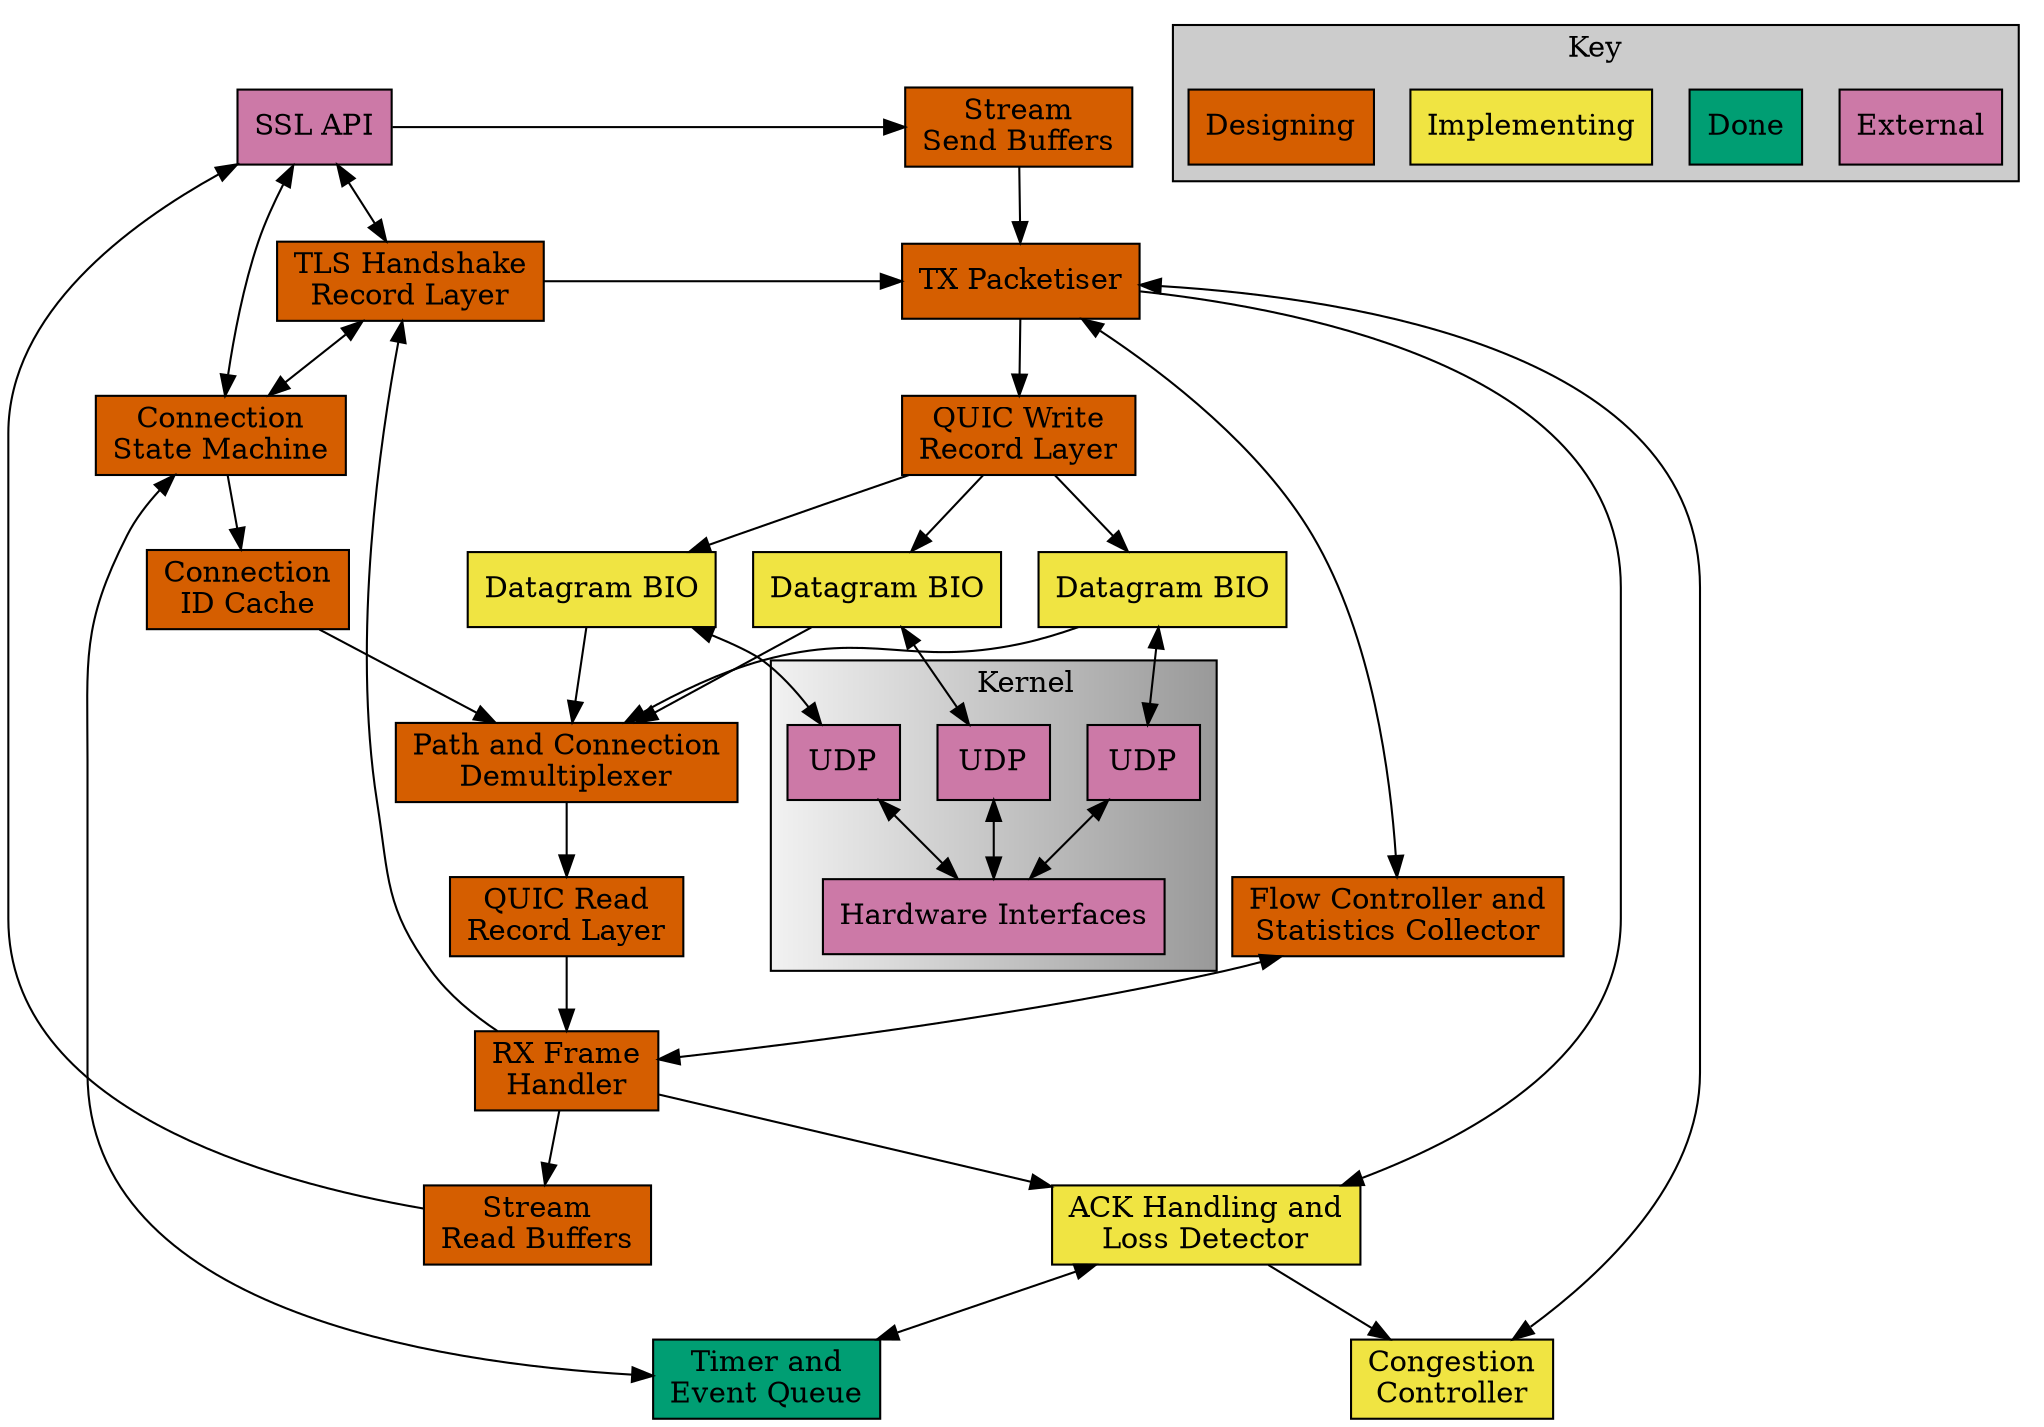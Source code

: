 strict digraph overview {
    node [style=filled, fillcolor="#009e73", shape=rectangle, color=black];
    //bgcolor="transparent";    will switch to this before merging
    bgcolor=white;
    layout=dot;

    ssl [label="SSL API", shape=rectangle, pos="0,0!", fillcolor="#cc79a7"];
    subgraph cluster1 {
        node [style=filled, fillcolor="#cc79a7", label="UDP"];
        label="       Kernel";
        style=filled;
        fillcolor="grey95:grey60";
        shape=rectangle

        udp1;
        udp2;
        udp3;
        hw [label="Hardware Interfaces"];

        udp1 -> hw;
        udp2 -> hw;
        udp3 -> hw;
    }
    subgraph cluster2 {
        node [label="Datagram BIO", fillcolor="#f0e442"];
        color=transparent;

        dgbio1;
        dgbio2;
        dgbio3;
    }
    subgraph cluster3 {
        color=transparent;

        ssb [label="Stream\nSend Buffers", fillcolor="#d55e00"];
        txp [label="TX Packetiser", fillcolor="#d55e00"];
        wrl [label="QUIC Write\nRecord Layer", fillcolor="#d55e00"];
    }
    cc [label="Congestion\nController", fillcolor="#f0e442"];
    csm [label="Connection\nState Machine", fillcolor="#d55e00"];
    event [label="Timer and\nEvent Queue"];
    flow [label="Flow Controller and\nStatistics Collector", fillcolor="#d55e00"];
    tlshs [label="TLS Handshake\nRecord Layer", fillcolor="#d55e00"];
    ackm [label="ACK Handling and\nLoss Detector", fillcolor="#f0e442"];
    idc [label="Connection\nID Cache", fillcolor="#d55e00"];
    subgraph cluster4 {
        color=transparent;

        srb [label="Stream\nRead Buffers", fillcolor="#d55e00"];
        rxfh [label="RX Frame\nHandler", fillcolor="#d55e00"];
        rrl [label="QUIC Read\nRecord Layer", fillcolor="#d55e00"];
        demux [label="Path and Connection\nDemultiplexer", fillcolor="#d55e00"];
    }

    ssl -> ssb;
    ssl -> csm [dir=both];
    ssl -> tlshs [dir=both];
    ssb -> txp;
    txp -> wrl;
    txp -> cc [dir=both];
    txp -> flow [dir=both];
    txp -> ackm;
    flow -> rxfh [dir=both];
    ackm -> event [dir=both];
    ackm -> cc;
    csm -> event [dir=both];
    tlshs -> csm [dir=both];
    tlshs -> txp;
    csm -> idc;
    idc -> demux;
    demux -> rrl;
    rrl -> rxfh;
    rxfh -> ackm;
    rxfh -> srb;
    rxfh -> tlshs;
    srb -> ssl;

    wrl -> dgbio1;
    wrl -> dgbio2;
    wrl -> dgbio3;
    dgbio1 -> udp1 [dir=both];
    dgbio2 -> udp2 [dir=both];
    dgbio3 -> udp3 [dir=both];
    dgbio1 -> demux;
    dgbio2 -> demux;
    dgbio3 -> demux;
    udp1 -> hw [dir=both];
    udp2 -> hw [dir=both];
    udp3 -> hw [dir=both];

    subgraph cluster_key {
        shape=rectangle
        node [style=filled];
        label="Key";
        style=filled;
        fillcolor="grey80";

        External [fillcolor="#cc79a7"];
        Done [fillcolor="#009e73"];
        Implementing [fillcolor="#f0e442"];
        Designing [fillcolor="#d55e00"];
    }
}
